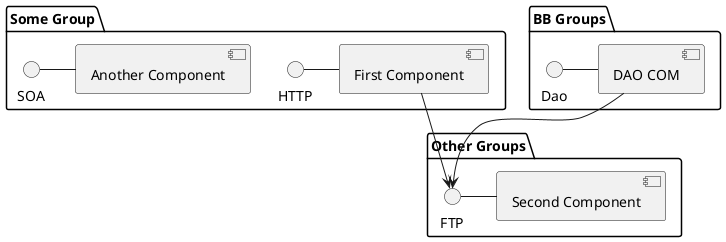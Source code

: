 @startuml

package "Some Group" {
HTTP - [First Component]
SOA - [Another Component]
}

package "Other Groups" {
FTP - [Second Component]
[First Component] --> FTP
}

package "BB Groups" {
Dao - [DAO COM]
[DAO COM] --> FTP
}

@enduml